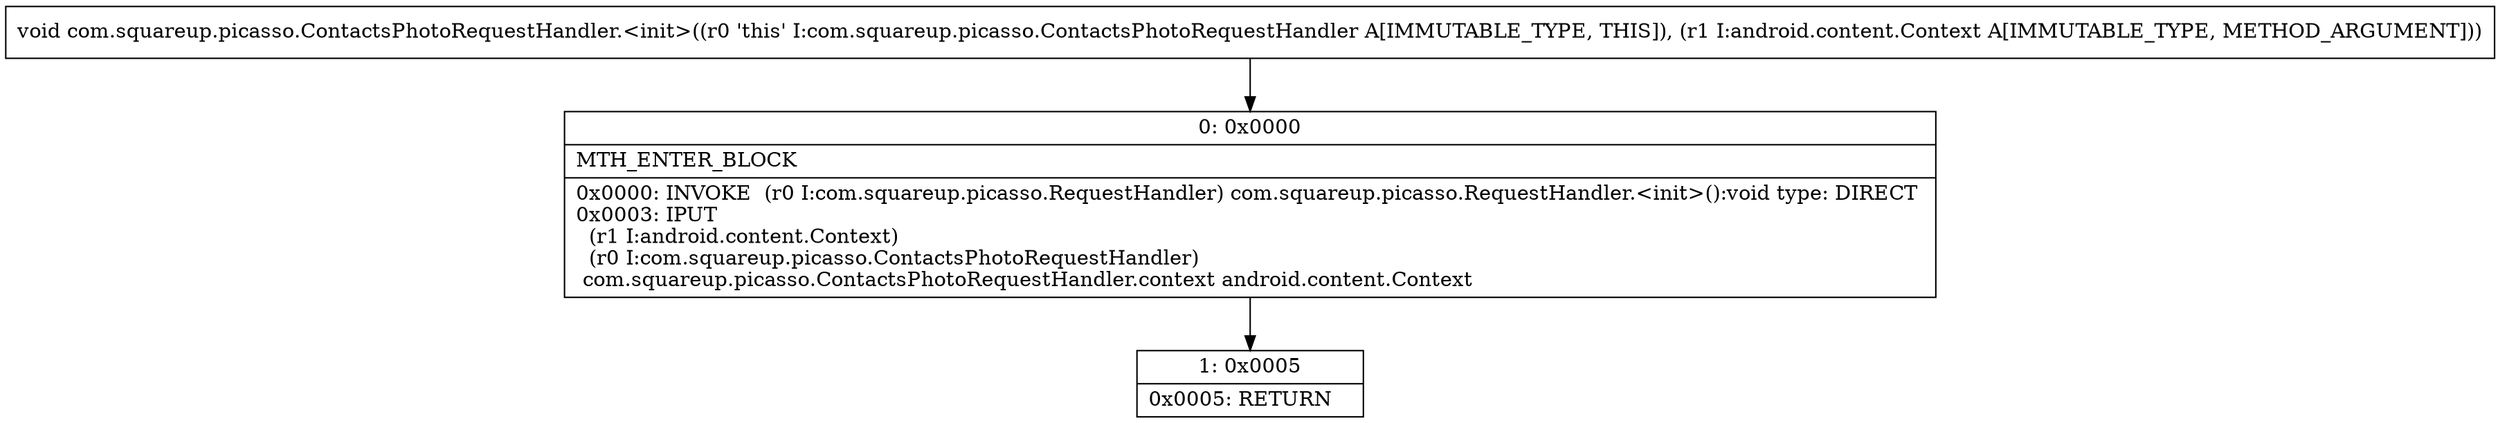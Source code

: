 digraph "CFG forcom.squareup.picasso.ContactsPhotoRequestHandler.\<init\>(Landroid\/content\/Context;)V" {
Node_0 [shape=record,label="{0\:\ 0x0000|MTH_ENTER_BLOCK\l|0x0000: INVOKE  (r0 I:com.squareup.picasso.RequestHandler) com.squareup.picasso.RequestHandler.\<init\>():void type: DIRECT \l0x0003: IPUT  \l  (r1 I:android.content.Context)\l  (r0 I:com.squareup.picasso.ContactsPhotoRequestHandler)\l com.squareup.picasso.ContactsPhotoRequestHandler.context android.content.Context \l}"];
Node_1 [shape=record,label="{1\:\ 0x0005|0x0005: RETURN   \l}"];
MethodNode[shape=record,label="{void com.squareup.picasso.ContactsPhotoRequestHandler.\<init\>((r0 'this' I:com.squareup.picasso.ContactsPhotoRequestHandler A[IMMUTABLE_TYPE, THIS]), (r1 I:android.content.Context A[IMMUTABLE_TYPE, METHOD_ARGUMENT])) }"];
MethodNode -> Node_0;
Node_0 -> Node_1;
}

